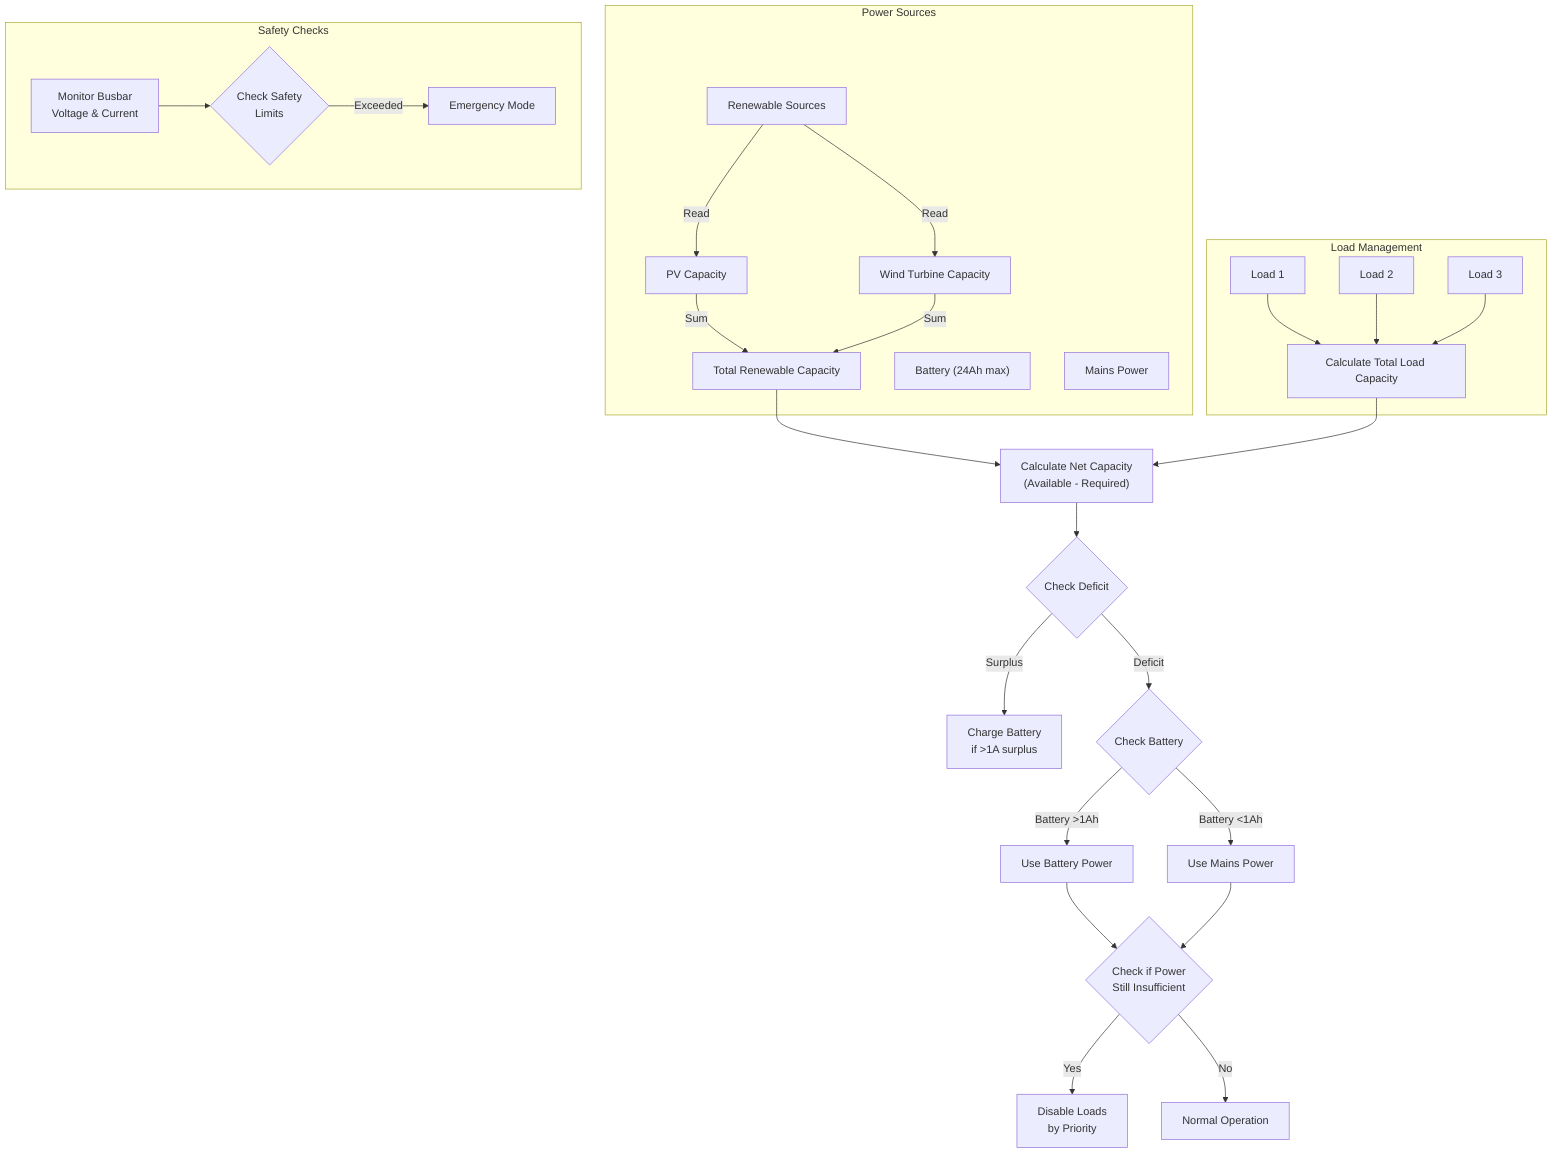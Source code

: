 flowchart TD
    subgraph "Power Sources"
        RE["Renewable Sources"]
        RE --> |Read| PV["PV Capacity"]
        RE --> |Read| WT["Wind Turbine Capacity"]
        PV & WT --> |Sum| TRC["Total Renewable Capacity"]
        BAT["Battery (24Ah max)"]
        MAINS["Mains Power"]
    end

    subgraph "Load Management"
        L1["Load 1"]
        L2["Load 2"]
        L3["Load 3"]
        LCAP["Calculate Total Load Capacity"]
        L1 & L2 & L3 --> LCAP
    end

    TRC --> NC["Calculate Net Capacity\n(Available - Required)"]
    LCAP --> NC

    NC --> CD{"Check Deficit"}
    CD --> |Surplus| CHG["Charge Battery\nif >1A surplus"]
    CD --> |Deficit| BD{"Check Battery"}

    BD --> |"Battery >1Ah"| USBAT["Use Battery Power"]
    BD --> |"Battery <1Ah"| UM["Use Mains Power"]

    USBAT & UM --> CHECK{"Check if Power\nStill Insufficient"}

    CHECK --> |Yes| DISABLE["Disable Loads\nby Priority"]
    CHECK --> |No| NORMAL["Normal Operation"]

    subgraph "Safety Checks"
        MON["Monitor Busbar\nVoltage & Current"]
        MON --> SAFE{"Check Safety\nLimits"}
        SAFE --> |"Exceeded"| EMG["Emergency Mode"]
    end